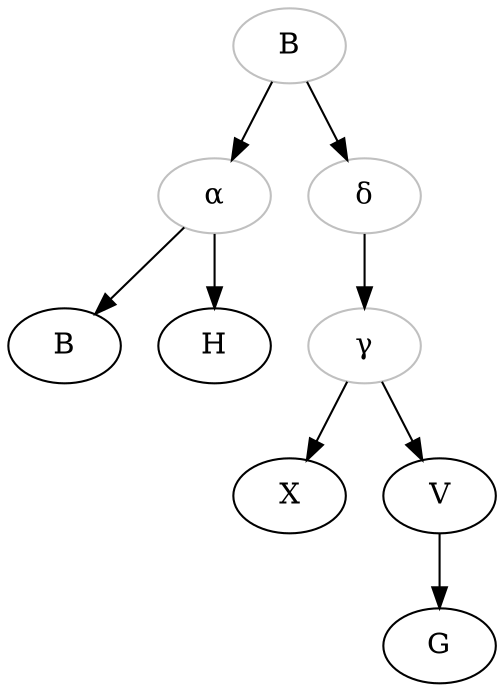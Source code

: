 digraph {

Beta[color="grey", label="Β"];
alpha[color="grey", label="α"];
delta[color="grey", label="δ"];
gamma[color="grey", label="γ"];

Beta->alpha;
alpha->B;
alpha->H;
Beta->delta;
delta->gamma;
gamma->X;
gamma->V;
V->G;

}
